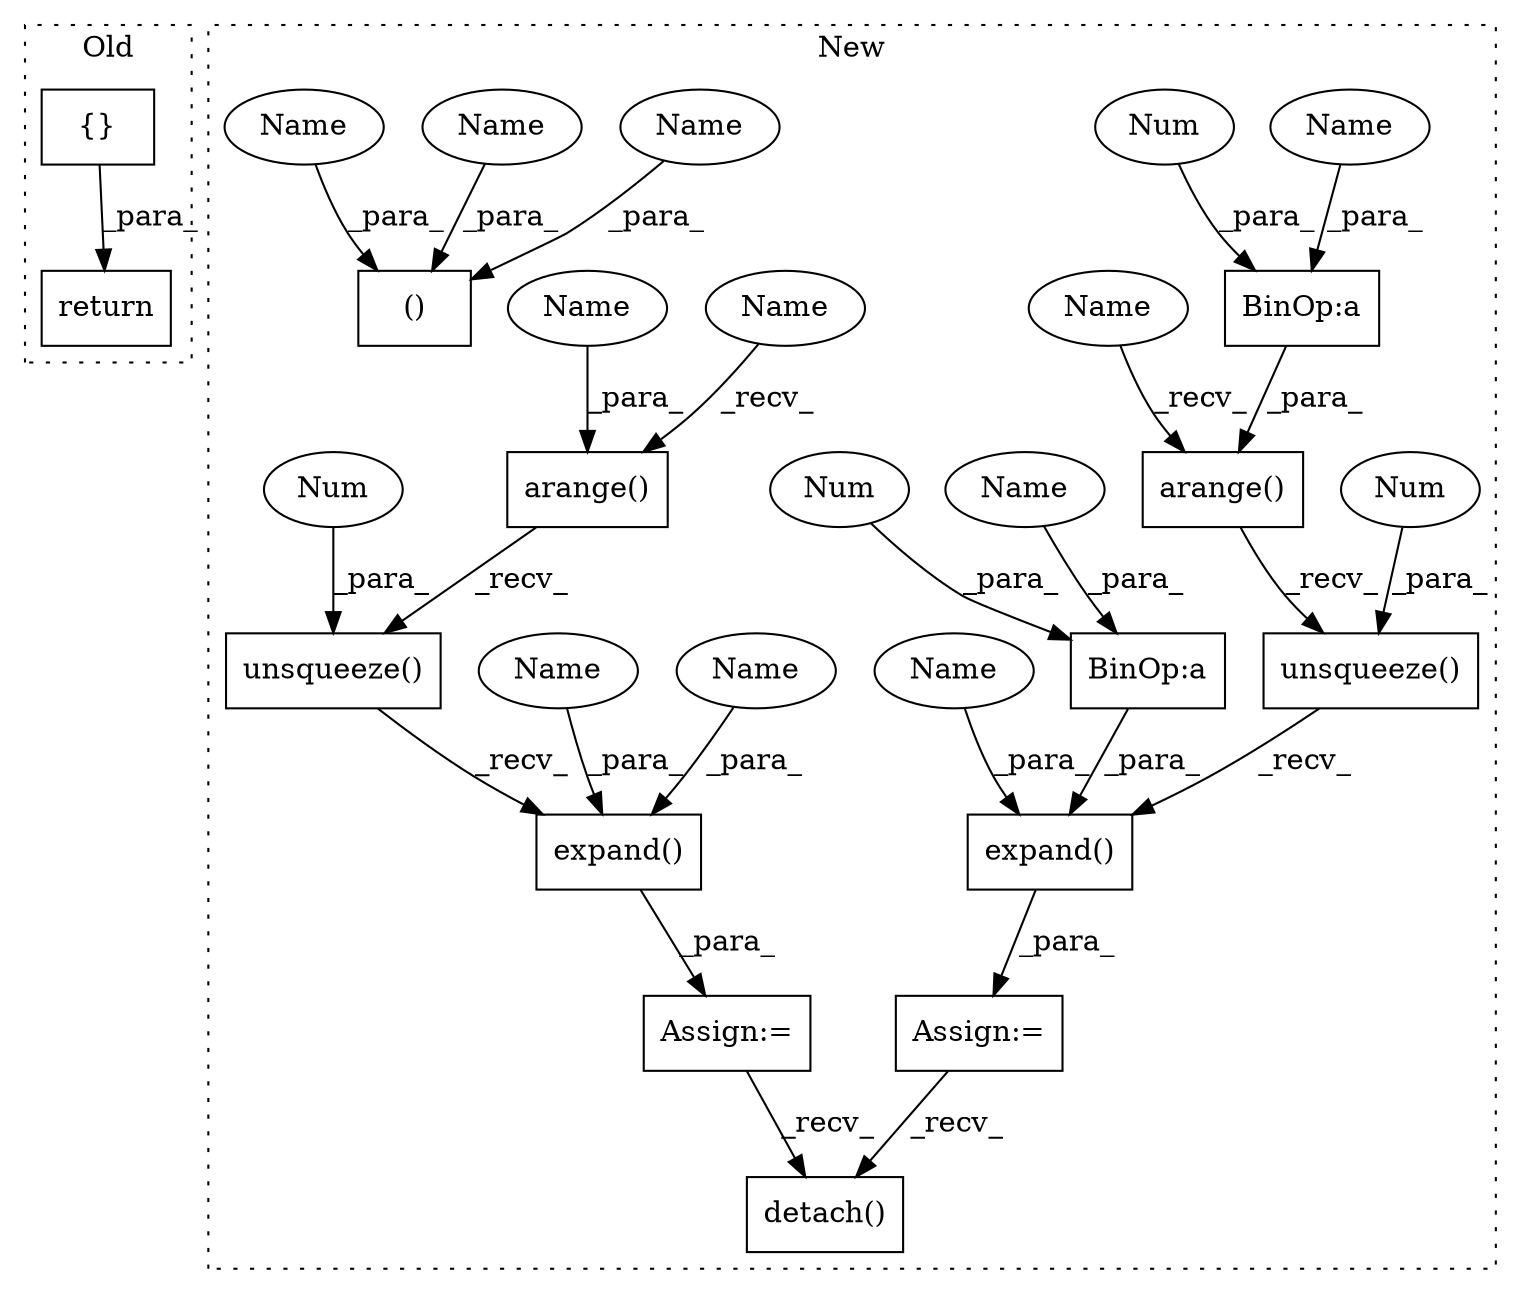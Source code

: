 digraph G {
subgraph cluster0 {
1 [label="{}" a="95" s="2659,2684" l="1,1" shape="box"];
18 [label="return" a="93" s="2652" l="7" shape="box"];
label = "Old";
style="dotted";
}
subgraph cluster1 {
2 [label="expand()" a="75" s="2761,2850" l="68,1" shape="box"];
3 [label="Assign:=" a="68" s="2758" l="3" shape="box"];
4 [label="unsqueeze()" a="75" s="2761,2820" l="58,1" shape="box"];
5 [label="Num" a="76" s="2819" l="1" shape="ellipse"];
6 [label="detach()" a="75" s="3255" l="12" shape="box"];
7 [label="expand()" a="75" s="2634,2729" l="71,1" shape="box"];
8 [label="BinOp:a" a="82" s="2781" l="1" shape="box"];
9 [label="BinOp:a" a="82" s="2848" l="1" shape="box"];
10 [label="arange()" a="75" s="2634,2659" l="13,25" shape="box"];
11 [label="arange()" a="75" s="2761,2783" l="13,25" shape="box"];
12 [label="()" a="54" s="2353" l="23" shape="box"];
13 [label="unsqueeze()" a="75" s="2634,2696" l="61,1" shape="box"];
14 [label="Num" a="76" s="2695" l="1" shape="ellipse"];
15 [label="Num" a="76" s="2849" l="1" shape="ellipse"];
16 [label="Num" a="76" s="2782" l="1" shape="ellipse"];
17 [label="Assign:=" a="68" s="2631" l="3" shape="box"];
19 [label="Name" a="87" s="2774" l="7" shape="ellipse"];
20 [label="Name" a="87" s="2369" l="7" shape="ellipse"];
21 [label="Name" a="87" s="2841" l="7" shape="ellipse"];
22 [label="Name" a="87" s="2761" l="5" shape="ellipse"];
23 [label="Name" a="87" s="2634" l="5" shape="ellipse"];
24 [label="Name" a="87" s="2647" l="12" shape="ellipse"];
25 [label="Name" a="87" s="2717" l="12" shape="ellipse"];
26 [label="Name" a="87" s="2355" l="12" shape="ellipse"];
27 [label="Name" a="87" s="2343" l="10" shape="ellipse"];
28 [label="Name" a="87" s="2829" l="10" shape="ellipse"];
29 [label="Name" a="87" s="2705" l="10" shape="ellipse"];
label = "New";
style="dotted";
}
1 -> 18 [label="_para_"];
2 -> 3 [label="_para_"];
3 -> 6 [label="_recv_"];
4 -> 2 [label="_recv_"];
5 -> 4 [label="_para_"];
7 -> 17 [label="_para_"];
8 -> 11 [label="_para_"];
9 -> 2 [label="_para_"];
10 -> 13 [label="_recv_"];
11 -> 4 [label="_recv_"];
13 -> 7 [label="_recv_"];
14 -> 13 [label="_para_"];
15 -> 9 [label="_para_"];
16 -> 8 [label="_para_"];
17 -> 6 [label="_recv_"];
19 -> 8 [label="_para_"];
20 -> 12 [label="_para_"];
21 -> 9 [label="_para_"];
22 -> 11 [label="_recv_"];
23 -> 10 [label="_recv_"];
24 -> 10 [label="_para_"];
25 -> 7 [label="_para_"];
26 -> 12 [label="_para_"];
27 -> 12 [label="_para_"];
28 -> 2 [label="_para_"];
29 -> 7 [label="_para_"];
}